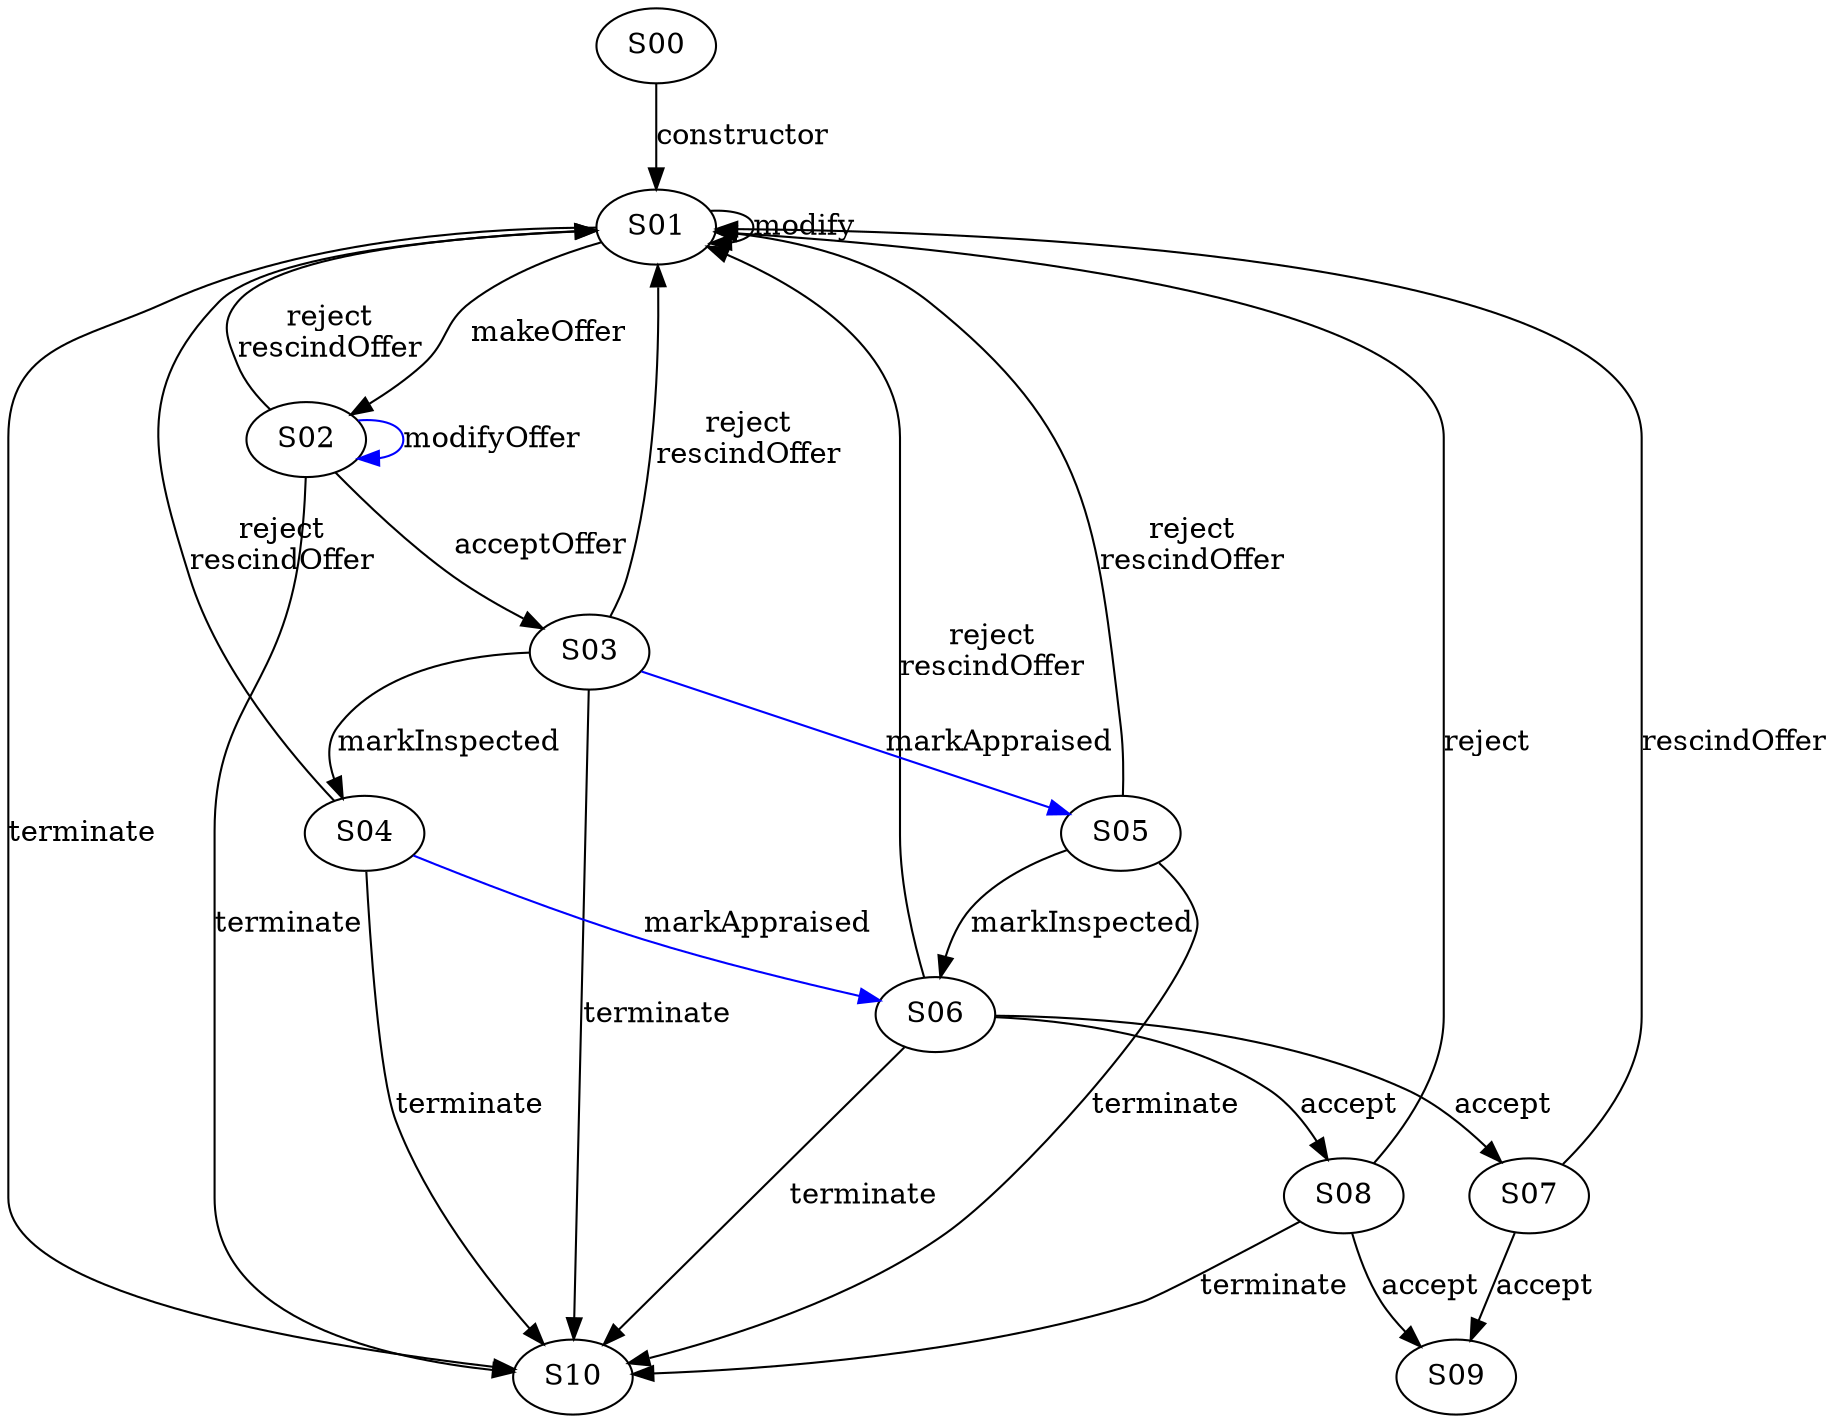 digraph {

S01->S01 [label="modify", style="", color="black"]
S02->S10 [label="terminate", style="", color="black"]
S06->S08 [label="accept", style="", color="black"]
S03->S04 [label="markInspected", style="", color="black"]
S03->S01 [label="reject\nrescindOffer", style="", color="black"]
S04->S10 [label="terminate", style="", color="black"]
S08->S01 [label="reject", style="", color="black"]
S06->S10 [label="terminate", style="", color="black"]
S07->S09 [label="accept", style="", color="black"]
S03->S05 [label="markAppraised", style="", color="blue"]
S05->S06 [label="markInspected", style="", color="black"]
S05->S01 [label="reject\nrescindOffer", style="", color="black"]
S04->S06 [label="markAppraised", style="", color="blue"]
S01->S10 [label="terminate", style="", color="black"]
S00->S01 [label="constructor", style="", color="black"]
S07->S01 [label="rescindOffer", style="", color="black"]
S08->S10 [label="terminate", style="", color="black"]
S02->S01 [label="reject\nrescindOffer", style="", color="black"]
S08->S09 [label="accept", style="", color="black"]
S01->S02 [label="makeOffer", style="", color="black"]
S03->S10 [label="terminate", style="", color="black"]
S06->S07 [label="accept", style="", color="black"]
S05->S10 [label="terminate", style="", color="black"]
S02->S02 [label="modifyOffer", style="", color="blue"]
S02->S03 [label="acceptOffer", style="", color="black"]
S04->S01 [label="reject\nrescindOffer", style="", color="black"]
S06->S01 [label="reject\nrescindOffer", style="", color="black"]
}